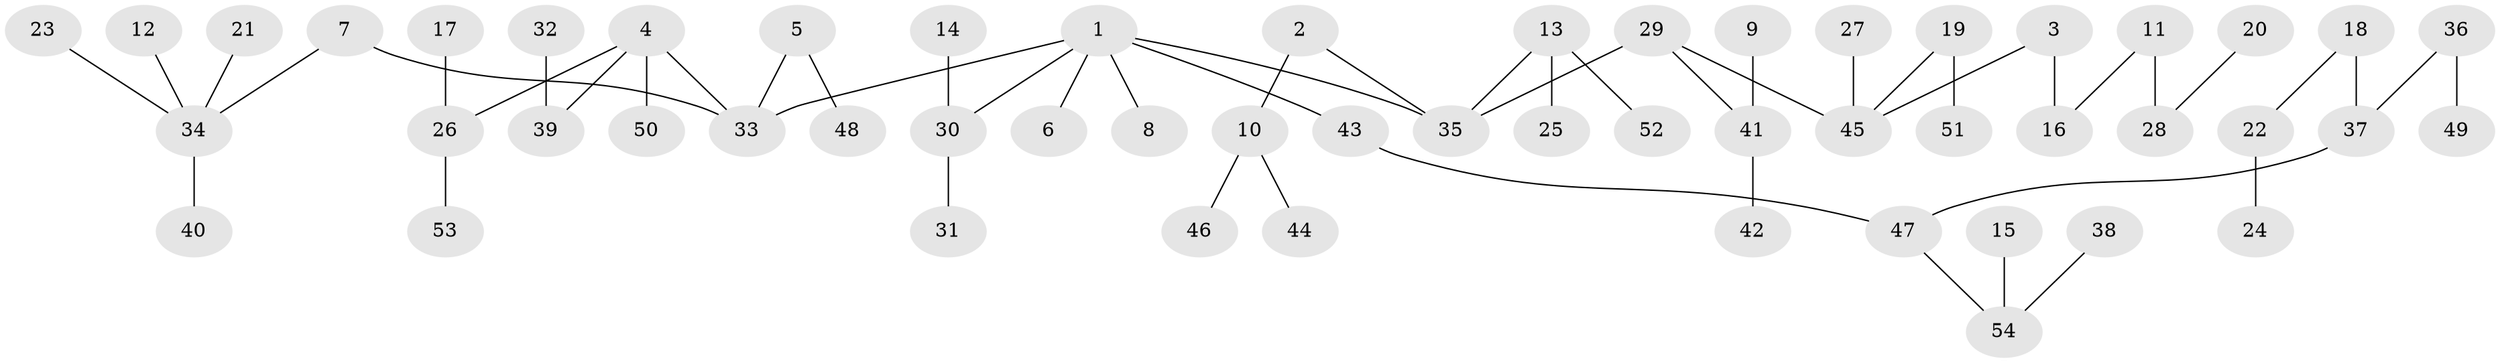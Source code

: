 // original degree distribution, {2: 0.19626168224299065, 6: 0.037383177570093455, 4: 0.09345794392523364, 3: 0.12149532710280374, 5: 0.018691588785046728, 1: 0.5327102803738317}
// Generated by graph-tools (version 1.1) at 2025/02/03/09/25 03:02:20]
// undirected, 54 vertices, 53 edges
graph export_dot {
graph [start="1"]
  node [color=gray90,style=filled];
  1;
  2;
  3;
  4;
  5;
  6;
  7;
  8;
  9;
  10;
  11;
  12;
  13;
  14;
  15;
  16;
  17;
  18;
  19;
  20;
  21;
  22;
  23;
  24;
  25;
  26;
  27;
  28;
  29;
  30;
  31;
  32;
  33;
  34;
  35;
  36;
  37;
  38;
  39;
  40;
  41;
  42;
  43;
  44;
  45;
  46;
  47;
  48;
  49;
  50;
  51;
  52;
  53;
  54;
  1 -- 6 [weight=1.0];
  1 -- 8 [weight=1.0];
  1 -- 30 [weight=1.0];
  1 -- 33 [weight=1.0];
  1 -- 35 [weight=1.0];
  1 -- 43 [weight=1.0];
  2 -- 10 [weight=1.0];
  2 -- 35 [weight=1.0];
  3 -- 16 [weight=1.0];
  3 -- 45 [weight=1.0];
  4 -- 26 [weight=1.0];
  4 -- 33 [weight=1.0];
  4 -- 39 [weight=1.0];
  4 -- 50 [weight=1.0];
  5 -- 33 [weight=1.0];
  5 -- 48 [weight=1.0];
  7 -- 33 [weight=1.0];
  7 -- 34 [weight=1.0];
  9 -- 41 [weight=1.0];
  10 -- 44 [weight=1.0];
  10 -- 46 [weight=1.0];
  11 -- 16 [weight=1.0];
  11 -- 28 [weight=1.0];
  12 -- 34 [weight=1.0];
  13 -- 25 [weight=1.0];
  13 -- 35 [weight=1.0];
  13 -- 52 [weight=1.0];
  14 -- 30 [weight=1.0];
  15 -- 54 [weight=1.0];
  17 -- 26 [weight=1.0];
  18 -- 22 [weight=1.0];
  18 -- 37 [weight=1.0];
  19 -- 45 [weight=1.0];
  19 -- 51 [weight=1.0];
  20 -- 28 [weight=1.0];
  21 -- 34 [weight=1.0];
  22 -- 24 [weight=1.0];
  23 -- 34 [weight=1.0];
  26 -- 53 [weight=1.0];
  27 -- 45 [weight=1.0];
  29 -- 35 [weight=1.0];
  29 -- 41 [weight=1.0];
  29 -- 45 [weight=1.0];
  30 -- 31 [weight=1.0];
  32 -- 39 [weight=1.0];
  34 -- 40 [weight=1.0];
  36 -- 37 [weight=1.0];
  36 -- 49 [weight=1.0];
  37 -- 47 [weight=1.0];
  38 -- 54 [weight=1.0];
  41 -- 42 [weight=1.0];
  43 -- 47 [weight=1.0];
  47 -- 54 [weight=1.0];
}
